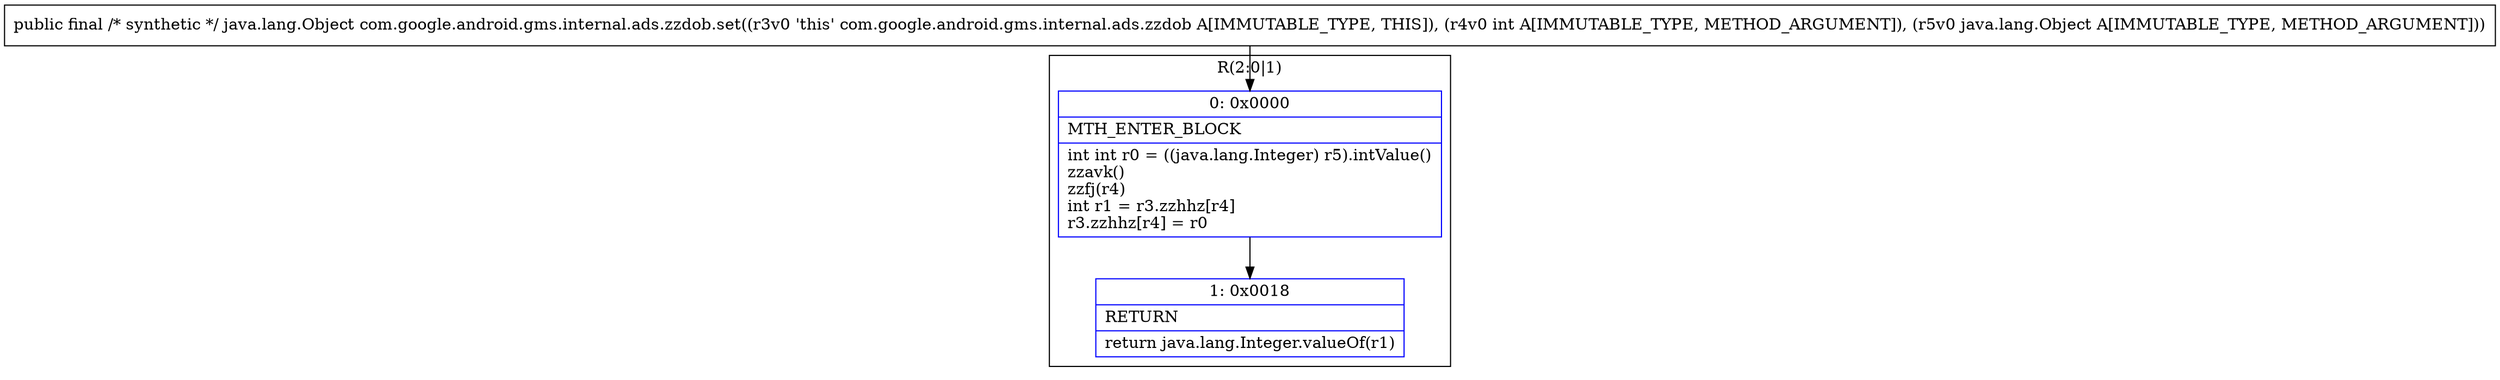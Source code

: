 digraph "CFG forcom.google.android.gms.internal.ads.zzdob.set(ILjava\/lang\/Object;)Ljava\/lang\/Object;" {
subgraph cluster_Region_61935702 {
label = "R(2:0|1)";
node [shape=record,color=blue];
Node_0 [shape=record,label="{0\:\ 0x0000|MTH_ENTER_BLOCK\l|int int r0 = ((java.lang.Integer) r5).intValue()\lzzavk()\lzzfj(r4)\lint r1 = r3.zzhhz[r4]\lr3.zzhhz[r4] = r0\l}"];
Node_1 [shape=record,label="{1\:\ 0x0018|RETURN\l|return java.lang.Integer.valueOf(r1)\l}"];
}
MethodNode[shape=record,label="{public final \/* synthetic *\/ java.lang.Object com.google.android.gms.internal.ads.zzdob.set((r3v0 'this' com.google.android.gms.internal.ads.zzdob A[IMMUTABLE_TYPE, THIS]), (r4v0 int A[IMMUTABLE_TYPE, METHOD_ARGUMENT]), (r5v0 java.lang.Object A[IMMUTABLE_TYPE, METHOD_ARGUMENT])) }"];
MethodNode -> Node_0;
Node_0 -> Node_1;
}

